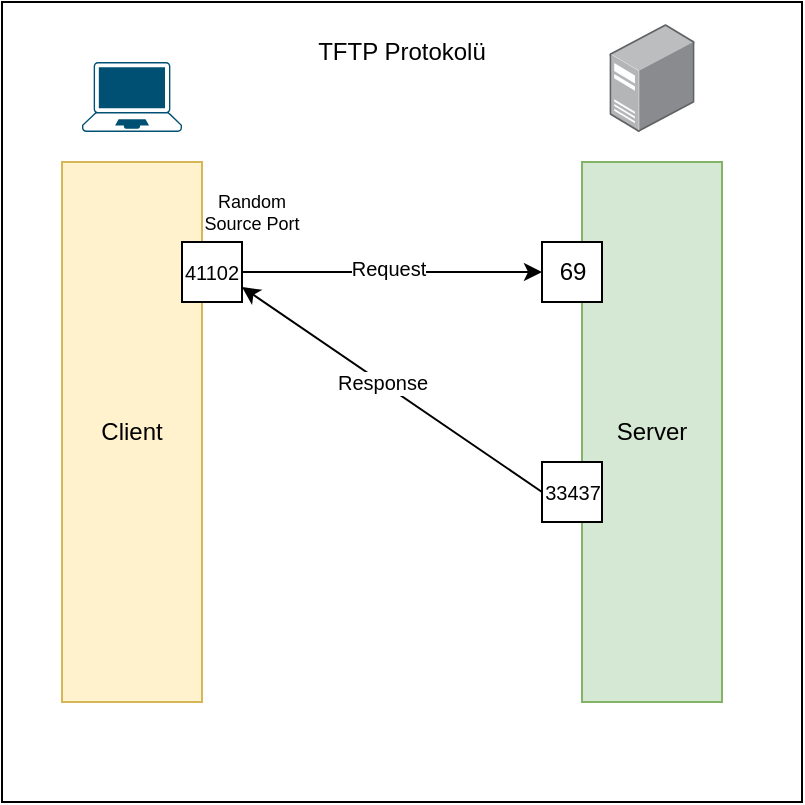 <mxfile version="20.8.16" type="device" pages="2"><diagram name="TFTP" id="mnj2jqDhZHKDDZI_T_vS"><mxGraphModel dx="791" dy="834" grid="1" gridSize="10" guides="1" tooltips="1" connect="1" arrows="1" fold="1" page="1" pageScale="1" pageWidth="850" pageHeight="1100" math="0" shadow="0"><root><mxCell id="0"/><mxCell id="1" parent="0"/><mxCell id="7RuBHNA9o416KZpNz5wy-1" value="" style="whiteSpace=wrap;html=1;aspect=fixed;fontSize=12;" vertex="1" parent="1"><mxGeometry x="90" y="200" width="400" height="400" as="geometry"/></mxCell><mxCell id="lUQcM-n9rJKJ4P90-kHO-2" value="Client" style="rounded=0;whiteSpace=wrap;html=1;fillColor=#fff2cc;strokeColor=#d6b656;" vertex="1" parent="1"><mxGeometry x="120" y="280" width="70" height="270" as="geometry"/></mxCell><mxCell id="lUQcM-n9rJKJ4P90-kHO-3" value="Server" style="rounded=0;whiteSpace=wrap;html=1;fillColor=#d5e8d4;strokeColor=#82b366;" vertex="1" parent="1"><mxGeometry x="380" y="280" width="70" height="270" as="geometry"/></mxCell><mxCell id="lUQcM-n9rJKJ4P90-kHO-5" value="" style="points=[];aspect=fixed;html=1;align=center;shadow=0;dashed=0;image;image=img/lib/allied_telesis/computer_and_terminals/Server_Desktop.svg;" vertex="1" parent="1"><mxGeometry x="393.7" y="211" width="42.6" height="54" as="geometry"/></mxCell><mxCell id="lUQcM-n9rJKJ4P90-kHO-11" value="Random Source Port" style="text;html=1;strokeColor=none;fillColor=none;align=center;verticalAlign=middle;whiteSpace=wrap;rounded=0;fontSize=9;" vertex="1" parent="1"><mxGeometry x="185" y="290" width="60" height="30" as="geometry"/></mxCell><mxCell id="lUQcM-n9rJKJ4P90-kHO-17" value="41102" style="whiteSpace=wrap;html=1;aspect=fixed;fontSize=10;" vertex="1" parent="1"><mxGeometry x="180" y="320" width="30" height="30" as="geometry"/></mxCell><mxCell id="lUQcM-n9rJKJ4P90-kHO-18" value="69" style="html=1;rounded=0;" vertex="1" parent="1"><mxGeometry x="360" y="320" width="30" height="30" as="geometry"/></mxCell><mxCell id="lUQcM-n9rJKJ4P90-kHO-20" value="" style="endArrow=classic;html=1;rounded=0;fontSize=9;exitX=1;exitY=0.5;exitDx=0;exitDy=0;entryX=0;entryY=0.5;entryDx=0;entryDy=0;" edge="1" parent="1" source="lUQcM-n9rJKJ4P90-kHO-17" target="lUQcM-n9rJKJ4P90-kHO-18"><mxGeometry width="50" height="50" relative="1" as="geometry"><mxPoint x="400" y="440" as="sourcePoint"/><mxPoint x="450" y="390" as="targetPoint"/></mxGeometry></mxCell><mxCell id="lUQcM-n9rJKJ4P90-kHO-24" value="Request" style="edgeLabel;html=1;align=center;verticalAlign=middle;resizable=0;points=[];fontSize=10;" vertex="1" connectable="0" parent="lUQcM-n9rJKJ4P90-kHO-20"><mxGeometry x="-0.032" y="2" relative="1" as="geometry"><mxPoint as="offset"/></mxGeometry></mxCell><mxCell id="lUQcM-n9rJKJ4P90-kHO-21" value="33437" style="html=1;rounded=0;fontSize=10;" vertex="1" parent="1"><mxGeometry x="360" y="430" width="30" height="30" as="geometry"/></mxCell><mxCell id="lUQcM-n9rJKJ4P90-kHO-23" value="" style="endArrow=classic;html=1;rounded=0;fontSize=10;exitX=0;exitY=0.5;exitDx=0;exitDy=0;entryX=1;entryY=0.75;entryDx=0;entryDy=0;" edge="1" parent="1" source="lUQcM-n9rJKJ4P90-kHO-21" target="lUQcM-n9rJKJ4P90-kHO-17"><mxGeometry width="50" height="50" relative="1" as="geometry"><mxPoint x="400" y="440" as="sourcePoint"/><mxPoint x="210" y="360" as="targetPoint"/></mxGeometry></mxCell><mxCell id="lUQcM-n9rJKJ4P90-kHO-25" value="Response" style="edgeLabel;html=1;align=center;verticalAlign=middle;resizable=0;points=[];fontSize=10;" vertex="1" connectable="0" parent="lUQcM-n9rJKJ4P90-kHO-23"><mxGeometry x="-0.221" y="-1" relative="1" as="geometry"><mxPoint x="-22" y="-14" as="offset"/></mxGeometry></mxCell><mxCell id="lUQcM-n9rJKJ4P90-kHO-28" value="" style="points=[[0.13,0.02,0],[0.5,0,0],[0.87,0.02,0],[0.885,0.4,0],[0.985,0.985,0],[0.5,1,0],[0.015,0.985,0],[0.115,0.4,0]];verticalLabelPosition=bottom;sketch=0;html=1;verticalAlign=top;aspect=fixed;align=center;pointerEvents=1;shape=mxgraph.cisco19.laptop;fillColor=#005073;strokeColor=none;fontSize=12;" vertex="1" parent="1"><mxGeometry x="130" y="230" width="50" height="35" as="geometry"/></mxCell><mxCell id="jw67shNbOeWdfN4Vpp4t-1" value="TFTP Protokolü" style="text;html=1;strokeColor=none;fillColor=none;align=center;verticalAlign=middle;whiteSpace=wrap;rounded=0;fontSize=12;" vertex="1" parent="1"><mxGeometry x="230" y="210" width="120" height="30" as="geometry"/></mxCell></root></mxGraphModel></diagram><diagram name="Traditional Protocol" id="Tt3zOh0w_F9bqHQuMCy-"><mxGraphModel dx="791" dy="834" grid="1" gridSize="10" guides="1" tooltips="1" connect="1" arrows="1" fold="1" page="1" pageScale="1" pageWidth="850" pageHeight="1100" math="0" shadow="0"><root><mxCell id="0vzritbh4sku7GosnB2F-0"/><mxCell id="0vzritbh4sku7GosnB2F-1" parent="0vzritbh4sku7GosnB2F-0"/><mxCell id="pPlGIS0tXErMUh7WM9cj-2" value="" style="whiteSpace=wrap;html=1;aspect=fixed;fontSize=12;" vertex="1" parent="0vzritbh4sku7GosnB2F-1"><mxGeometry x="90" y="200" width="400" height="400" as="geometry"/></mxCell><mxCell id="0vzritbh4sku7GosnB2F-2" value="Client" style="rounded=0;whiteSpace=wrap;html=1;fillColor=#fff2cc;strokeColor=#d6b656;" vertex="1" parent="0vzritbh4sku7GosnB2F-1"><mxGeometry x="120" y="280" width="70" height="270" as="geometry"/></mxCell><mxCell id="0vzritbh4sku7GosnB2F-3" value="Server" style="rounded=0;whiteSpace=wrap;html=1;fillColor=#d5e8d4;strokeColor=#82b366;" vertex="1" parent="0vzritbh4sku7GosnB2F-1"><mxGeometry x="380" y="280" width="70" height="270" as="geometry"/></mxCell><mxCell id="0vzritbh4sku7GosnB2F-5" value="Random Source Port" style="text;html=1;strokeColor=none;fillColor=none;align=center;verticalAlign=middle;whiteSpace=wrap;rounded=0;fontSize=9;" vertex="1" parent="0vzritbh4sku7GosnB2F-1"><mxGeometry x="165" y="320" width="60" height="30" as="geometry"/></mxCell><mxCell id="0vzritbh4sku7GosnB2F-6" value="41102" style="whiteSpace=wrap;html=1;aspect=fixed;fontSize=10;" vertex="1" parent="0vzritbh4sku7GosnB2F-1"><mxGeometry x="180" y="350" width="30" height="30" as="geometry"/></mxCell><mxCell id="0vzritbh4sku7GosnB2F-7" value="69" style="html=1;rounded=0;" vertex="1" parent="0vzritbh4sku7GosnB2F-1"><mxGeometry x="360" y="350" width="30" height="30" as="geometry"/></mxCell><mxCell id="0vzritbh4sku7GosnB2F-8" value="" style="endArrow=classic;html=1;rounded=0;fontSize=9;exitX=1;exitY=0.25;exitDx=0;exitDy=0;entryX=0;entryY=0.25;entryDx=0;entryDy=0;" edge="1" parent="0vzritbh4sku7GosnB2F-1" source="0vzritbh4sku7GosnB2F-6" target="0vzritbh4sku7GosnB2F-7"><mxGeometry width="50" height="50" relative="1" as="geometry"><mxPoint x="400" y="440" as="sourcePoint"/><mxPoint x="450" y="390" as="targetPoint"/></mxGeometry></mxCell><mxCell id="0vzritbh4sku7GosnB2F-9" value="Request" style="edgeLabel;html=1;align=center;verticalAlign=middle;resizable=0;points=[];fontSize=10;" vertex="1" connectable="0" parent="0vzritbh4sku7GosnB2F-8"><mxGeometry x="-0.032" y="2" relative="1" as="geometry"><mxPoint as="offset"/></mxGeometry></mxCell><mxCell id="0vzritbh4sku7GosnB2F-11" value="" style="endArrow=classic;html=1;rounded=0;fontSize=10;exitX=0;exitY=0.75;exitDx=0;exitDy=0;entryX=1;entryY=0.75;entryDx=0;entryDy=0;" edge="1" parent="0vzritbh4sku7GosnB2F-1" source="0vzritbh4sku7GosnB2F-7" target="0vzritbh4sku7GosnB2F-6"><mxGeometry width="50" height="50" relative="1" as="geometry"><mxPoint x="400" y="440" as="sourcePoint"/><mxPoint x="210" y="360" as="targetPoint"/></mxGeometry></mxCell><mxCell id="0vzritbh4sku7GosnB2F-12" value="Response" style="edgeLabel;html=1;align=center;verticalAlign=middle;resizable=0;points=[];fontSize=10;" vertex="1" connectable="0" parent="0vzritbh4sku7GosnB2F-11"><mxGeometry x="-0.221" y="-1" relative="1" as="geometry"><mxPoint x="-22" y="11" as="offset"/></mxGeometry></mxCell><mxCell id="0vzritbh4sku7GosnB2F-13" value="" style="points=[[0.13,0.02,0],[0.5,0,0],[0.87,0.02,0],[0.885,0.4,0],[0.985,0.985,0],[0.5,1,0],[0.015,0.985,0],[0.115,0.4,0]];verticalLabelPosition=bottom;sketch=0;html=1;verticalAlign=top;aspect=fixed;align=center;pointerEvents=1;shape=mxgraph.cisco19.laptop;fillColor=#005073;strokeColor=none;fontSize=12;" vertex="1" parent="0vzritbh4sku7GosnB2F-1"><mxGeometry x="130" y="230" width="50" height="35" as="geometry"/></mxCell><mxCell id="pPlGIS0tXErMUh7WM9cj-0" value="" style="aspect=fixed;perimeter=ellipsePerimeter;html=1;align=center;shadow=0;dashed=0;spacingTop=3;image;image=img/lib/active_directory/generic_server.svg;fontSize=12;" vertex="1" parent="0vzritbh4sku7GosnB2F-1"><mxGeometry x="411" y="215" width="28.0" height="50" as="geometry"/></mxCell><mxCell id="Smk9WLZ4780eP8r_4-rL-0" value="Geleneksel Protokol" style="text;html=1;strokeColor=none;fillColor=none;align=center;verticalAlign=middle;whiteSpace=wrap;rounded=0;fontSize=12;" vertex="1" parent="0vzritbh4sku7GosnB2F-1"><mxGeometry x="230" y="210" width="120" height="30" as="geometry"/></mxCell></root></mxGraphModel></diagram></mxfile>